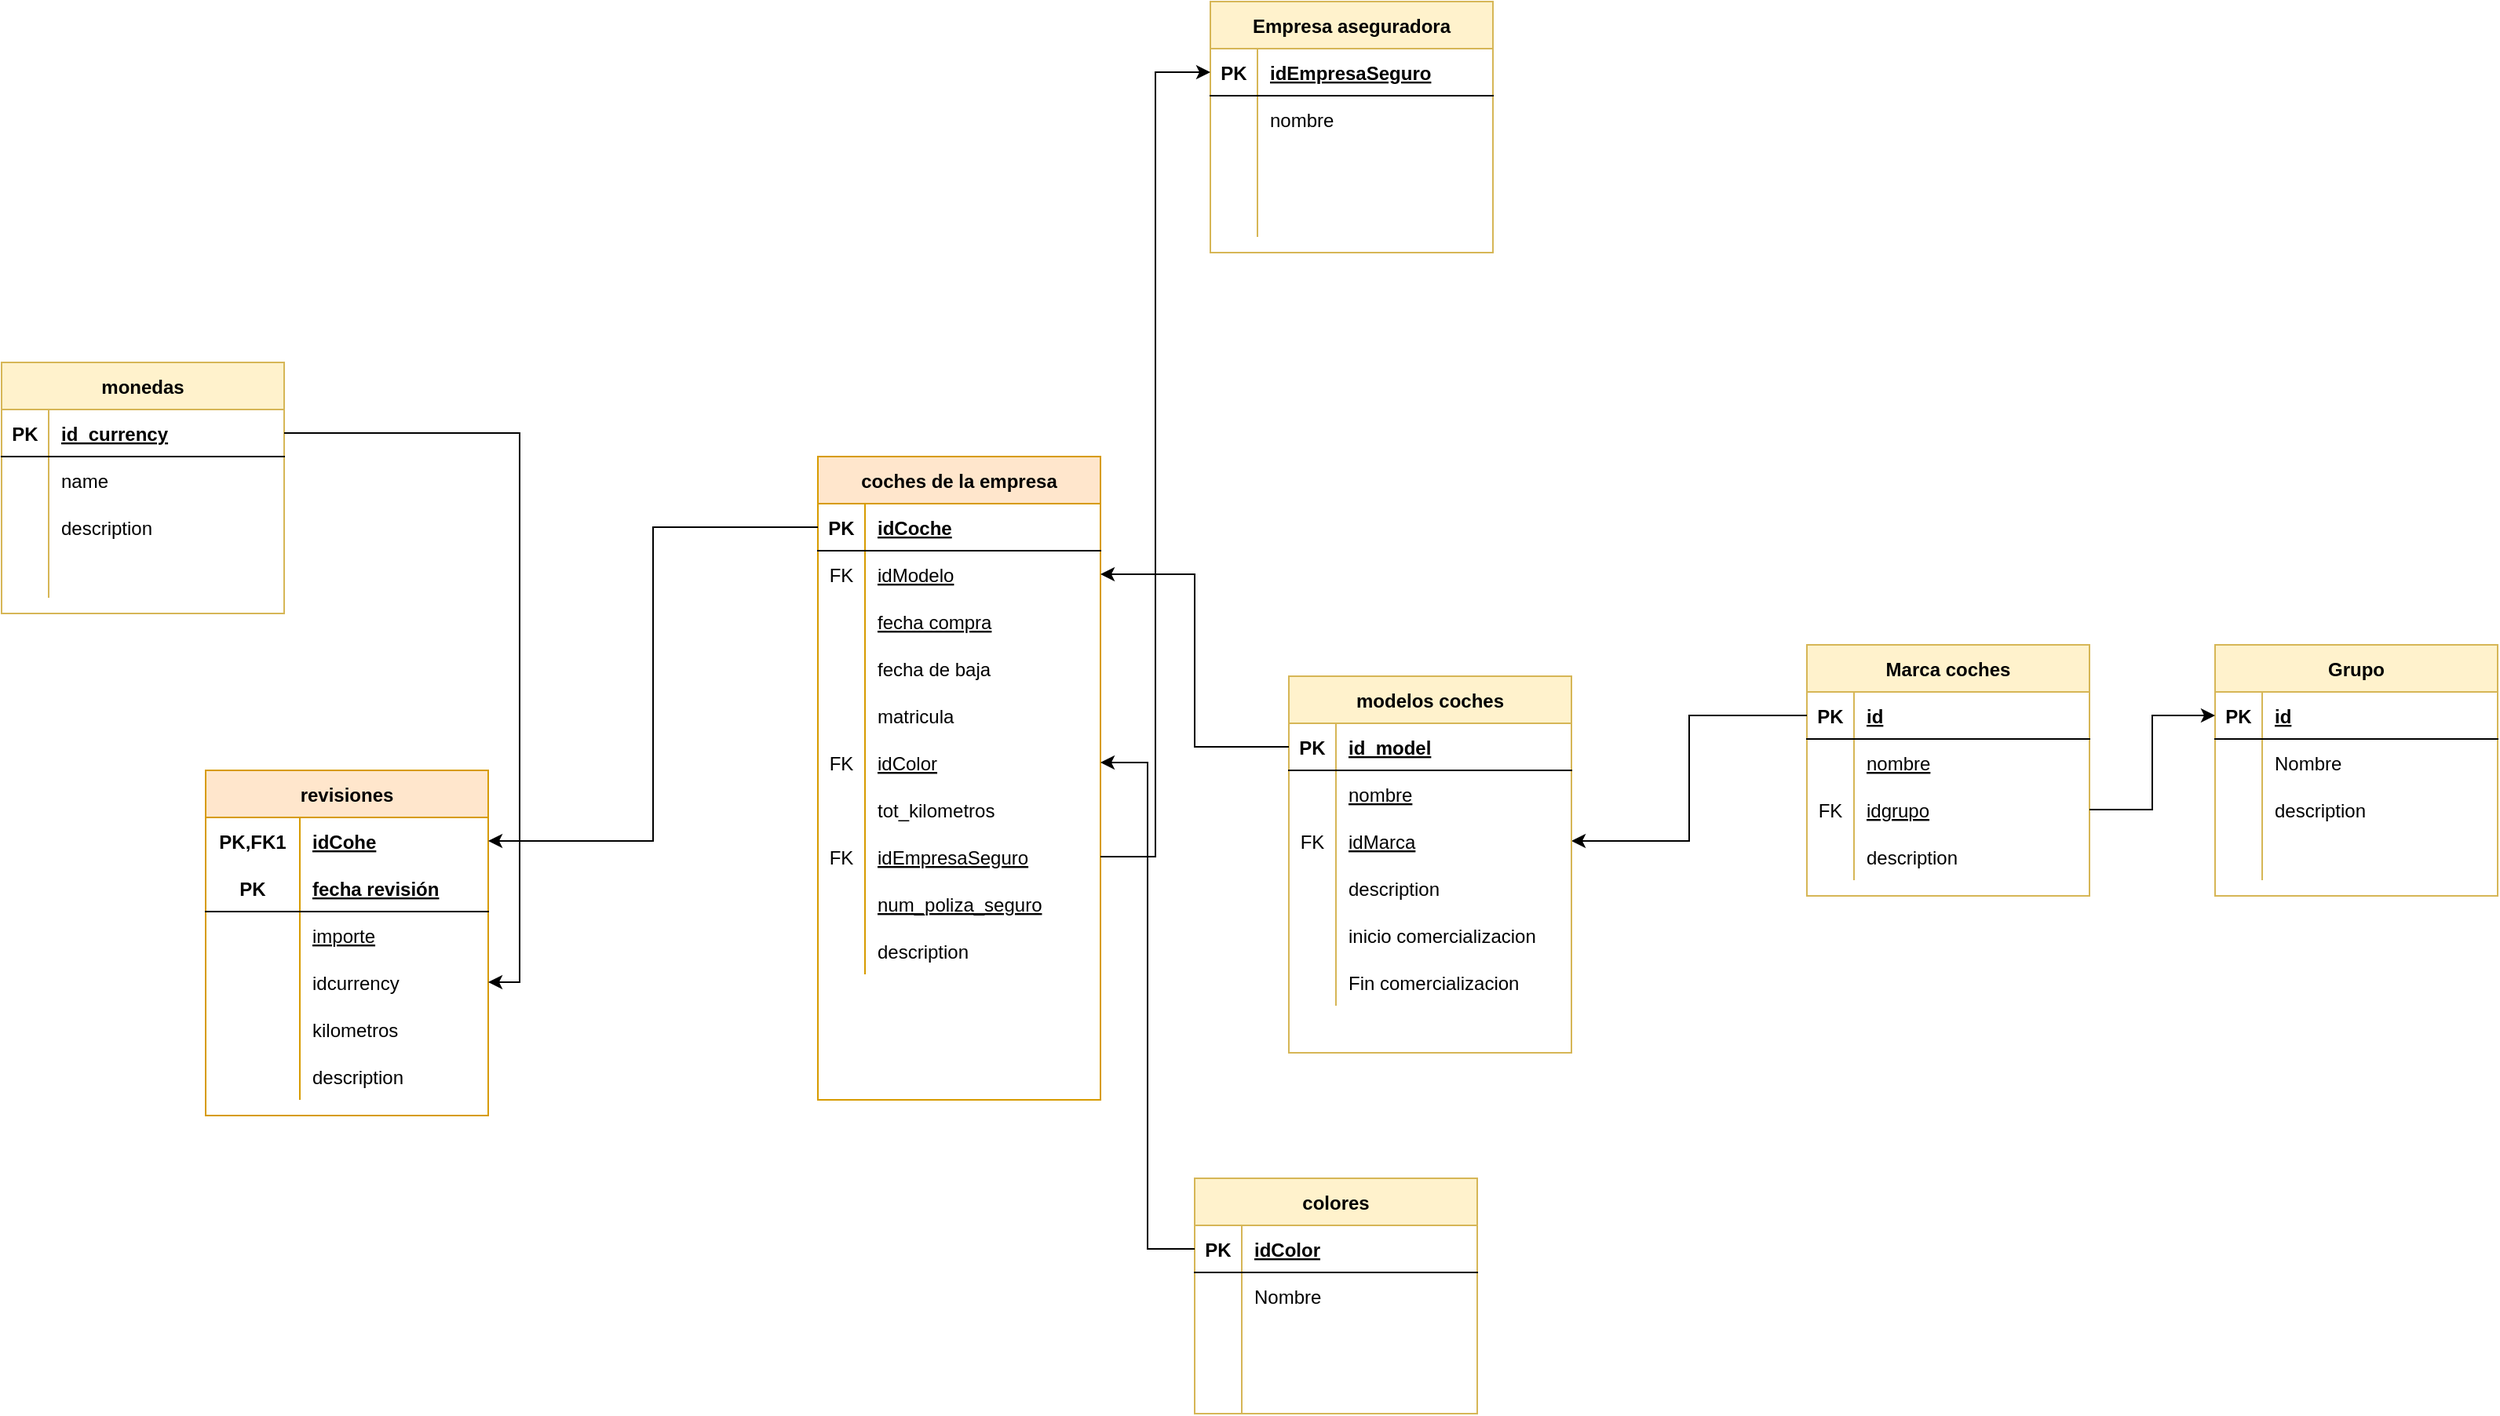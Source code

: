 <mxfile version="16.5.1" type="device"><diagram id="R2lEEEUBdFMjLlhIrx00" name="Page-1"><mxGraphModel dx="1426" dy="852" grid="1" gridSize="10" guides="1" tooltips="1" connect="1" arrows="1" fold="1" page="1" pageScale="1" pageWidth="850" pageHeight="1100" math="0" shadow="0" extFonts="Permanent Marker^https://fonts.googleapis.com/css?family=Permanent+Marker"><root><mxCell id="0"/><mxCell id="1" parent="0"/><mxCell id="2gegPTYsLkA_a9QF0ZVb-130" value="Marca coches" style="shape=table;startSize=30;container=1;collapsible=1;childLayout=tableLayout;fixedRows=1;rowLines=0;fontStyle=1;align=center;resizeLast=1;fillColor=#fff2cc;strokeColor=#d6b656;" parent="1" vertex="1"><mxGeometry x="1310" y="470" width="180" height="160" as="geometry"/></mxCell><mxCell id="2gegPTYsLkA_a9QF0ZVb-131" value="" style="shape=tableRow;horizontal=0;startSize=0;swimlaneHead=0;swimlaneBody=0;fillColor=none;collapsible=0;dropTarget=0;points=[[0,0.5],[1,0.5]];portConstraint=eastwest;top=0;left=0;right=0;bottom=1;" parent="2gegPTYsLkA_a9QF0ZVb-130" vertex="1"><mxGeometry y="30" width="180" height="30" as="geometry"/></mxCell><mxCell id="2gegPTYsLkA_a9QF0ZVb-132" value="PK" style="shape=partialRectangle;connectable=0;fillColor=none;top=0;left=0;bottom=0;right=0;fontStyle=1;overflow=hidden;" parent="2gegPTYsLkA_a9QF0ZVb-131" vertex="1"><mxGeometry width="30" height="30" as="geometry"><mxRectangle width="30" height="30" as="alternateBounds"/></mxGeometry></mxCell><mxCell id="2gegPTYsLkA_a9QF0ZVb-133" value="id" style="shape=partialRectangle;connectable=0;fillColor=none;top=0;left=0;bottom=0;right=0;align=left;spacingLeft=6;fontStyle=5;overflow=hidden;" parent="2gegPTYsLkA_a9QF0ZVb-131" vertex="1"><mxGeometry x="30" width="150" height="30" as="geometry"><mxRectangle width="150" height="30" as="alternateBounds"/></mxGeometry></mxCell><mxCell id="2gegPTYsLkA_a9QF0ZVb-134" value="" style="shape=tableRow;horizontal=0;startSize=0;swimlaneHead=0;swimlaneBody=0;fillColor=none;collapsible=0;dropTarget=0;points=[[0,0.5],[1,0.5]];portConstraint=eastwest;top=0;left=0;right=0;bottom=0;" parent="2gegPTYsLkA_a9QF0ZVb-130" vertex="1"><mxGeometry y="60" width="180" height="30" as="geometry"/></mxCell><mxCell id="2gegPTYsLkA_a9QF0ZVb-135" value="" style="shape=partialRectangle;connectable=0;fillColor=none;top=0;left=0;bottom=0;right=0;editable=1;overflow=hidden;" parent="2gegPTYsLkA_a9QF0ZVb-134" vertex="1"><mxGeometry width="30" height="30" as="geometry"><mxRectangle width="30" height="30" as="alternateBounds"/></mxGeometry></mxCell><mxCell id="2gegPTYsLkA_a9QF0ZVb-136" value="nombre" style="shape=partialRectangle;connectable=0;fillColor=none;top=0;left=0;bottom=0;right=0;align=left;spacingLeft=6;overflow=hidden;fontStyle=4" parent="2gegPTYsLkA_a9QF0ZVb-134" vertex="1"><mxGeometry x="30" width="150" height="30" as="geometry"><mxRectangle width="150" height="30" as="alternateBounds"/></mxGeometry></mxCell><mxCell id="2gegPTYsLkA_a9QF0ZVb-137" value="" style="shape=tableRow;horizontal=0;startSize=0;swimlaneHead=0;swimlaneBody=0;fillColor=none;collapsible=0;dropTarget=0;points=[[0,0.5],[1,0.5]];portConstraint=eastwest;top=0;left=0;right=0;bottom=0;" parent="2gegPTYsLkA_a9QF0ZVb-130" vertex="1"><mxGeometry y="90" width="180" height="30" as="geometry"/></mxCell><mxCell id="2gegPTYsLkA_a9QF0ZVb-138" value="FK" style="shape=partialRectangle;connectable=0;fillColor=none;top=0;left=0;bottom=0;right=0;editable=1;overflow=hidden;" parent="2gegPTYsLkA_a9QF0ZVb-137" vertex="1"><mxGeometry width="30" height="30" as="geometry"><mxRectangle width="30" height="30" as="alternateBounds"/></mxGeometry></mxCell><mxCell id="2gegPTYsLkA_a9QF0ZVb-139" value="idgrupo" style="shape=partialRectangle;connectable=0;fillColor=none;top=0;left=0;bottom=0;right=0;align=left;spacingLeft=6;overflow=hidden;fontStyle=4" parent="2gegPTYsLkA_a9QF0ZVb-137" vertex="1"><mxGeometry x="30" width="150" height="30" as="geometry"><mxRectangle width="150" height="30" as="alternateBounds"/></mxGeometry></mxCell><mxCell id="2gegPTYsLkA_a9QF0ZVb-140" value="" style="shape=tableRow;horizontal=0;startSize=0;swimlaneHead=0;swimlaneBody=0;fillColor=none;collapsible=0;dropTarget=0;points=[[0,0.5],[1,0.5]];portConstraint=eastwest;top=0;left=0;right=0;bottom=0;" parent="2gegPTYsLkA_a9QF0ZVb-130" vertex="1"><mxGeometry y="120" width="180" height="30" as="geometry"/></mxCell><mxCell id="2gegPTYsLkA_a9QF0ZVb-141" value="" style="shape=partialRectangle;connectable=0;fillColor=none;top=0;left=0;bottom=0;right=0;editable=1;overflow=hidden;" parent="2gegPTYsLkA_a9QF0ZVb-140" vertex="1"><mxGeometry width="30" height="30" as="geometry"><mxRectangle width="30" height="30" as="alternateBounds"/></mxGeometry></mxCell><mxCell id="2gegPTYsLkA_a9QF0ZVb-142" value="description" style="shape=partialRectangle;connectable=0;fillColor=none;top=0;left=0;bottom=0;right=0;align=left;spacingLeft=6;overflow=hidden;" parent="2gegPTYsLkA_a9QF0ZVb-140" vertex="1"><mxGeometry x="30" width="150" height="30" as="geometry"><mxRectangle width="150" height="30" as="alternateBounds"/></mxGeometry></mxCell><mxCell id="2gegPTYsLkA_a9QF0ZVb-143" value="Grupo" style="shape=table;startSize=30;container=1;collapsible=1;childLayout=tableLayout;fixedRows=1;rowLines=0;fontStyle=1;align=center;resizeLast=1;fillColor=#fff2cc;strokeColor=#d6b656;" parent="1" vertex="1"><mxGeometry x="1570" y="470" width="180" height="160" as="geometry"/></mxCell><mxCell id="2gegPTYsLkA_a9QF0ZVb-144" value="" style="shape=tableRow;horizontal=0;startSize=0;swimlaneHead=0;swimlaneBody=0;fillColor=none;collapsible=0;dropTarget=0;points=[[0,0.5],[1,0.5]];portConstraint=eastwest;top=0;left=0;right=0;bottom=1;" parent="2gegPTYsLkA_a9QF0ZVb-143" vertex="1"><mxGeometry y="30" width="180" height="30" as="geometry"/></mxCell><mxCell id="2gegPTYsLkA_a9QF0ZVb-145" value="PK" style="shape=partialRectangle;connectable=0;fillColor=none;top=0;left=0;bottom=0;right=0;fontStyle=1;overflow=hidden;" parent="2gegPTYsLkA_a9QF0ZVb-144" vertex="1"><mxGeometry width="30" height="30" as="geometry"><mxRectangle width="30" height="30" as="alternateBounds"/></mxGeometry></mxCell><mxCell id="2gegPTYsLkA_a9QF0ZVb-146" value="id" style="shape=partialRectangle;connectable=0;fillColor=none;top=0;left=0;bottom=0;right=0;align=left;spacingLeft=6;fontStyle=5;overflow=hidden;" parent="2gegPTYsLkA_a9QF0ZVb-144" vertex="1"><mxGeometry x="30" width="150" height="30" as="geometry"><mxRectangle width="150" height="30" as="alternateBounds"/></mxGeometry></mxCell><mxCell id="2gegPTYsLkA_a9QF0ZVb-147" value="" style="shape=tableRow;horizontal=0;startSize=0;swimlaneHead=0;swimlaneBody=0;fillColor=none;collapsible=0;dropTarget=0;points=[[0,0.5],[1,0.5]];portConstraint=eastwest;top=0;left=0;right=0;bottom=0;" parent="2gegPTYsLkA_a9QF0ZVb-143" vertex="1"><mxGeometry y="60" width="180" height="30" as="geometry"/></mxCell><mxCell id="2gegPTYsLkA_a9QF0ZVb-148" value="" style="shape=partialRectangle;connectable=0;fillColor=none;top=0;left=0;bottom=0;right=0;editable=1;overflow=hidden;" parent="2gegPTYsLkA_a9QF0ZVb-147" vertex="1"><mxGeometry width="30" height="30" as="geometry"><mxRectangle width="30" height="30" as="alternateBounds"/></mxGeometry></mxCell><mxCell id="2gegPTYsLkA_a9QF0ZVb-149" value="Nombre" style="shape=partialRectangle;connectable=0;fillColor=none;top=0;left=0;bottom=0;right=0;align=left;spacingLeft=6;overflow=hidden;" parent="2gegPTYsLkA_a9QF0ZVb-147" vertex="1"><mxGeometry x="30" width="150" height="30" as="geometry"><mxRectangle width="150" height="30" as="alternateBounds"/></mxGeometry></mxCell><mxCell id="2gegPTYsLkA_a9QF0ZVb-150" value="" style="shape=tableRow;horizontal=0;startSize=0;swimlaneHead=0;swimlaneBody=0;fillColor=none;collapsible=0;dropTarget=0;points=[[0,0.5],[1,0.5]];portConstraint=eastwest;top=0;left=0;right=0;bottom=0;" parent="2gegPTYsLkA_a9QF0ZVb-143" vertex="1"><mxGeometry y="90" width="180" height="30" as="geometry"/></mxCell><mxCell id="2gegPTYsLkA_a9QF0ZVb-151" value="" style="shape=partialRectangle;connectable=0;fillColor=none;top=0;left=0;bottom=0;right=0;editable=1;overflow=hidden;" parent="2gegPTYsLkA_a9QF0ZVb-150" vertex="1"><mxGeometry width="30" height="30" as="geometry"><mxRectangle width="30" height="30" as="alternateBounds"/></mxGeometry></mxCell><mxCell id="2gegPTYsLkA_a9QF0ZVb-152" value="description" style="shape=partialRectangle;connectable=0;fillColor=none;top=0;left=0;bottom=0;right=0;align=left;spacingLeft=6;overflow=hidden;" parent="2gegPTYsLkA_a9QF0ZVb-150" vertex="1"><mxGeometry x="30" width="150" height="30" as="geometry"><mxRectangle width="150" height="30" as="alternateBounds"/></mxGeometry></mxCell><mxCell id="2gegPTYsLkA_a9QF0ZVb-153" value="" style="shape=tableRow;horizontal=0;startSize=0;swimlaneHead=0;swimlaneBody=0;fillColor=none;collapsible=0;dropTarget=0;points=[[0,0.5],[1,0.5]];portConstraint=eastwest;top=0;left=0;right=0;bottom=0;" parent="2gegPTYsLkA_a9QF0ZVb-143" vertex="1"><mxGeometry y="120" width="180" height="30" as="geometry"/></mxCell><mxCell id="2gegPTYsLkA_a9QF0ZVb-154" value="" style="shape=partialRectangle;connectable=0;fillColor=none;top=0;left=0;bottom=0;right=0;editable=1;overflow=hidden;" parent="2gegPTYsLkA_a9QF0ZVb-153" vertex="1"><mxGeometry width="30" height="30" as="geometry"><mxRectangle width="30" height="30" as="alternateBounds"/></mxGeometry></mxCell><mxCell id="2gegPTYsLkA_a9QF0ZVb-155" value="" style="shape=partialRectangle;connectable=0;fillColor=none;top=0;left=0;bottom=0;right=0;align=left;spacingLeft=6;overflow=hidden;" parent="2gegPTYsLkA_a9QF0ZVb-153" vertex="1"><mxGeometry x="30" width="150" height="30" as="geometry"><mxRectangle width="150" height="30" as="alternateBounds"/></mxGeometry></mxCell><mxCell id="2gegPTYsLkA_a9QF0ZVb-156" style="edgeStyle=orthogonalEdgeStyle;rounded=0;orthogonalLoop=1;jettySize=auto;html=1;" parent="1" source="2gegPTYsLkA_a9QF0ZVb-137" target="2gegPTYsLkA_a9QF0ZVb-144" edge="1"><mxGeometry relative="1" as="geometry"/></mxCell><mxCell id="2gegPTYsLkA_a9QF0ZVb-172" style="edgeStyle=orthogonalEdgeStyle;rounded=0;orthogonalLoop=1;jettySize=auto;html=1;" parent="1" source="2gegPTYsLkA_a9QF0ZVb-131" target="2gegPTYsLkA_a9QF0ZVb-193" edge="1"><mxGeometry relative="1" as="geometry"><mxPoint x="1170" y="535" as="targetPoint"/></mxGeometry></mxCell><mxCell id="2gegPTYsLkA_a9QF0ZVb-173" value="coches de la empresa" style="shape=table;startSize=30;container=1;collapsible=1;childLayout=tableLayout;fixedRows=1;rowLines=0;fontStyle=1;align=center;resizeLast=1;fillColor=#ffe6cc;strokeColor=#d79b00;" parent="1" vertex="1"><mxGeometry x="680" y="350" width="180" height="410" as="geometry"/></mxCell><mxCell id="2gegPTYsLkA_a9QF0ZVb-174" value="" style="shape=tableRow;horizontal=0;startSize=0;swimlaneHead=0;swimlaneBody=0;fillColor=none;collapsible=0;dropTarget=0;points=[[0,0.5],[1,0.5]];portConstraint=eastwest;top=0;left=0;right=0;bottom=1;" parent="2gegPTYsLkA_a9QF0ZVb-173" vertex="1"><mxGeometry y="30" width="180" height="30" as="geometry"/></mxCell><mxCell id="2gegPTYsLkA_a9QF0ZVb-175" value="PK" style="shape=partialRectangle;connectable=0;fillColor=none;top=0;left=0;bottom=0;right=0;fontStyle=1;overflow=hidden;" parent="2gegPTYsLkA_a9QF0ZVb-174" vertex="1"><mxGeometry width="30" height="30" as="geometry"><mxRectangle width="30" height="30" as="alternateBounds"/></mxGeometry></mxCell><mxCell id="2gegPTYsLkA_a9QF0ZVb-176" value="idCoche" style="shape=partialRectangle;connectable=0;fillColor=none;top=0;left=0;bottom=0;right=0;align=left;spacingLeft=6;fontStyle=5;overflow=hidden;" parent="2gegPTYsLkA_a9QF0ZVb-174" vertex="1"><mxGeometry x="30" width="150" height="30" as="geometry"><mxRectangle width="150" height="30" as="alternateBounds"/></mxGeometry></mxCell><mxCell id="2gegPTYsLkA_a9QF0ZVb-177" value="" style="shape=tableRow;horizontal=0;startSize=0;swimlaneHead=0;swimlaneBody=0;fillColor=none;collapsible=0;dropTarget=0;points=[[0,0.5],[1,0.5]];portConstraint=eastwest;top=0;left=0;right=0;bottom=0;" parent="2gegPTYsLkA_a9QF0ZVb-173" vertex="1"><mxGeometry y="60" width="180" height="30" as="geometry"/></mxCell><mxCell id="2gegPTYsLkA_a9QF0ZVb-178" value="FK" style="shape=partialRectangle;connectable=0;fillColor=none;top=0;left=0;bottom=0;right=0;editable=1;overflow=hidden;" parent="2gegPTYsLkA_a9QF0ZVb-177" vertex="1"><mxGeometry width="30" height="30" as="geometry"><mxRectangle width="30" height="30" as="alternateBounds"/></mxGeometry></mxCell><mxCell id="2gegPTYsLkA_a9QF0ZVb-179" value="idModelo" style="shape=partialRectangle;connectable=0;fillColor=none;top=0;left=0;bottom=0;right=0;align=left;spacingLeft=6;overflow=hidden;fontStyle=4" parent="2gegPTYsLkA_a9QF0ZVb-177" vertex="1"><mxGeometry x="30" width="150" height="30" as="geometry"><mxRectangle width="150" height="30" as="alternateBounds"/></mxGeometry></mxCell><mxCell id="2gegPTYsLkA_a9QF0ZVb-205" value="" style="shape=tableRow;horizontal=0;startSize=0;swimlaneHead=0;swimlaneBody=0;fillColor=none;collapsible=0;dropTarget=0;points=[[0,0.5],[1,0.5]];portConstraint=eastwest;top=0;left=0;right=0;bottom=0;" parent="2gegPTYsLkA_a9QF0ZVb-173" vertex="1"><mxGeometry y="90" width="180" height="30" as="geometry"/></mxCell><mxCell id="2gegPTYsLkA_a9QF0ZVb-206" value="" style="shape=partialRectangle;connectable=0;fillColor=none;top=0;left=0;bottom=0;right=0;editable=1;overflow=hidden;" parent="2gegPTYsLkA_a9QF0ZVb-205" vertex="1"><mxGeometry width="30" height="30" as="geometry"><mxRectangle width="30" height="30" as="alternateBounds"/></mxGeometry></mxCell><mxCell id="2gegPTYsLkA_a9QF0ZVb-207" value="fecha compra" style="shape=partialRectangle;connectable=0;fillColor=none;top=0;left=0;bottom=0;right=0;align=left;spacingLeft=6;overflow=hidden;fontStyle=4" parent="2gegPTYsLkA_a9QF0ZVb-205" vertex="1"><mxGeometry x="30" width="150" height="30" as="geometry"><mxRectangle width="150" height="30" as="alternateBounds"/></mxGeometry></mxCell><mxCell id="2gegPTYsLkA_a9QF0ZVb-180" value="" style="shape=tableRow;horizontal=0;startSize=0;swimlaneHead=0;swimlaneBody=0;fillColor=none;collapsible=0;dropTarget=0;points=[[0,0.5],[1,0.5]];portConstraint=eastwest;top=0;left=0;right=0;bottom=0;" parent="2gegPTYsLkA_a9QF0ZVb-173" vertex="1"><mxGeometry y="120" width="180" height="30" as="geometry"/></mxCell><mxCell id="2gegPTYsLkA_a9QF0ZVb-181" value="" style="shape=partialRectangle;connectable=0;fillColor=none;top=0;left=0;bottom=0;right=0;editable=1;overflow=hidden;" parent="2gegPTYsLkA_a9QF0ZVb-180" vertex="1"><mxGeometry width="30" height="30" as="geometry"><mxRectangle width="30" height="30" as="alternateBounds"/></mxGeometry></mxCell><mxCell id="2gegPTYsLkA_a9QF0ZVb-182" value="fecha de baja" style="shape=partialRectangle;connectable=0;fillColor=none;top=0;left=0;bottom=0;right=0;align=left;spacingLeft=6;overflow=hidden;" parent="2gegPTYsLkA_a9QF0ZVb-180" vertex="1"><mxGeometry x="30" width="150" height="30" as="geometry"><mxRectangle width="150" height="30" as="alternateBounds"/></mxGeometry></mxCell><mxCell id="2gegPTYsLkA_a9QF0ZVb-183" value="" style="shape=tableRow;horizontal=0;startSize=0;swimlaneHead=0;swimlaneBody=0;fillColor=none;collapsible=0;dropTarget=0;points=[[0,0.5],[1,0.5]];portConstraint=eastwest;top=0;left=0;right=0;bottom=0;" parent="2gegPTYsLkA_a9QF0ZVb-173" vertex="1"><mxGeometry y="150" width="180" height="30" as="geometry"/></mxCell><mxCell id="2gegPTYsLkA_a9QF0ZVb-184" value="" style="shape=partialRectangle;connectable=0;fillColor=none;top=0;left=0;bottom=0;right=0;editable=1;overflow=hidden;" parent="2gegPTYsLkA_a9QF0ZVb-183" vertex="1"><mxGeometry width="30" height="30" as="geometry"><mxRectangle width="30" height="30" as="alternateBounds"/></mxGeometry></mxCell><mxCell id="2gegPTYsLkA_a9QF0ZVb-185" value="matricula" style="shape=partialRectangle;connectable=0;fillColor=none;top=0;left=0;bottom=0;right=0;align=left;spacingLeft=6;overflow=hidden;" parent="2gegPTYsLkA_a9QF0ZVb-183" vertex="1"><mxGeometry x="30" width="150" height="30" as="geometry"><mxRectangle width="150" height="30" as="alternateBounds"/></mxGeometry></mxCell><mxCell id="2gegPTYsLkA_a9QF0ZVb-210" value="" style="shape=tableRow;horizontal=0;startSize=0;swimlaneHead=0;swimlaneBody=0;fillColor=none;collapsible=0;dropTarget=0;points=[[0,0.5],[1,0.5]];portConstraint=eastwest;top=0;left=0;right=0;bottom=0;" parent="2gegPTYsLkA_a9QF0ZVb-173" vertex="1"><mxGeometry y="180" width="180" height="30" as="geometry"/></mxCell><mxCell id="2gegPTYsLkA_a9QF0ZVb-211" value="FK" style="shape=partialRectangle;connectable=0;fillColor=none;top=0;left=0;bottom=0;right=0;editable=1;overflow=hidden;" parent="2gegPTYsLkA_a9QF0ZVb-210" vertex="1"><mxGeometry width="30" height="30" as="geometry"><mxRectangle width="30" height="30" as="alternateBounds"/></mxGeometry></mxCell><mxCell id="2gegPTYsLkA_a9QF0ZVb-212" value="idColor" style="shape=partialRectangle;connectable=0;fillColor=none;top=0;left=0;bottom=0;right=0;align=left;spacingLeft=6;overflow=hidden;fontStyle=4" parent="2gegPTYsLkA_a9QF0ZVb-210" vertex="1"><mxGeometry x="30" width="150" height="30" as="geometry"><mxRectangle width="150" height="30" as="alternateBounds"/></mxGeometry></mxCell><mxCell id="2gegPTYsLkA_a9QF0ZVb-259" value="" style="shape=tableRow;horizontal=0;startSize=0;swimlaneHead=0;swimlaneBody=0;fillColor=none;collapsible=0;dropTarget=0;points=[[0,0.5],[1,0.5]];portConstraint=eastwest;top=0;left=0;right=0;bottom=0;" parent="2gegPTYsLkA_a9QF0ZVb-173" vertex="1"><mxGeometry y="210" width="180" height="30" as="geometry"/></mxCell><mxCell id="2gegPTYsLkA_a9QF0ZVb-260" value="" style="shape=partialRectangle;connectable=0;fillColor=none;top=0;left=0;bottom=0;right=0;editable=1;overflow=hidden;" parent="2gegPTYsLkA_a9QF0ZVb-259" vertex="1"><mxGeometry width="30" height="30" as="geometry"><mxRectangle width="30" height="30" as="alternateBounds"/></mxGeometry></mxCell><mxCell id="2gegPTYsLkA_a9QF0ZVb-261" value="tot_kilometros" style="shape=partialRectangle;connectable=0;fillColor=none;top=0;left=0;bottom=0;right=0;align=left;spacingLeft=6;overflow=hidden;" parent="2gegPTYsLkA_a9QF0ZVb-259" vertex="1"><mxGeometry x="30" width="150" height="30" as="geometry"><mxRectangle width="150" height="30" as="alternateBounds"/></mxGeometry></mxCell><mxCell id="2gegPTYsLkA_a9QF0ZVb-319" value="" style="shape=tableRow;horizontal=0;startSize=0;swimlaneHead=0;swimlaneBody=0;fillColor=none;collapsible=0;dropTarget=0;points=[[0,0.5],[1,0.5]];portConstraint=eastwest;top=0;left=0;right=0;bottom=0;" parent="2gegPTYsLkA_a9QF0ZVb-173" vertex="1"><mxGeometry y="240" width="180" height="30" as="geometry"/></mxCell><mxCell id="2gegPTYsLkA_a9QF0ZVb-320" value="FK" style="shape=partialRectangle;connectable=0;fillColor=none;top=0;left=0;bottom=0;right=0;editable=1;overflow=hidden;" parent="2gegPTYsLkA_a9QF0ZVb-319" vertex="1"><mxGeometry width="30" height="30" as="geometry"><mxRectangle width="30" height="30" as="alternateBounds"/></mxGeometry></mxCell><mxCell id="2gegPTYsLkA_a9QF0ZVb-321" value="idEmpresaSeguro" style="shape=partialRectangle;connectable=0;fillColor=none;top=0;left=0;bottom=0;right=0;align=left;spacingLeft=6;overflow=hidden;fontStyle=4" parent="2gegPTYsLkA_a9QF0ZVb-319" vertex="1"><mxGeometry x="30" width="150" height="30" as="geometry"><mxRectangle width="150" height="30" as="alternateBounds"/></mxGeometry></mxCell><mxCell id="2gegPTYsLkA_a9QF0ZVb-323" value="" style="shape=tableRow;horizontal=0;startSize=0;swimlaneHead=0;swimlaneBody=0;fillColor=none;collapsible=0;dropTarget=0;points=[[0,0.5],[1,0.5]];portConstraint=eastwest;top=0;left=0;right=0;bottom=0;" parent="2gegPTYsLkA_a9QF0ZVb-173" vertex="1"><mxGeometry y="270" width="180" height="30" as="geometry"/></mxCell><mxCell id="2gegPTYsLkA_a9QF0ZVb-324" value="" style="shape=partialRectangle;connectable=0;fillColor=none;top=0;left=0;bottom=0;right=0;editable=1;overflow=hidden;" parent="2gegPTYsLkA_a9QF0ZVb-323" vertex="1"><mxGeometry width="30" height="30" as="geometry"><mxRectangle width="30" height="30" as="alternateBounds"/></mxGeometry></mxCell><mxCell id="2gegPTYsLkA_a9QF0ZVb-325" value="num_poliza_seguro" style="shape=partialRectangle;connectable=0;fillColor=none;top=0;left=0;bottom=0;right=0;align=left;spacingLeft=6;overflow=hidden;fontStyle=4" parent="2gegPTYsLkA_a9QF0ZVb-323" vertex="1"><mxGeometry x="30" width="150" height="30" as="geometry"><mxRectangle width="150" height="30" as="alternateBounds"/></mxGeometry></mxCell><mxCell id="2gegPTYsLkA_a9QF0ZVb-343" value="" style="shape=tableRow;horizontal=0;startSize=0;swimlaneHead=0;swimlaneBody=0;fillColor=none;collapsible=0;dropTarget=0;points=[[0,0.5],[1,0.5]];portConstraint=eastwest;top=0;left=0;right=0;bottom=0;" parent="2gegPTYsLkA_a9QF0ZVb-173" vertex="1"><mxGeometry y="300" width="180" height="30" as="geometry"/></mxCell><mxCell id="2gegPTYsLkA_a9QF0ZVb-344" value="" style="shape=partialRectangle;connectable=0;fillColor=none;top=0;left=0;bottom=0;right=0;editable=1;overflow=hidden;" parent="2gegPTYsLkA_a9QF0ZVb-343" vertex="1"><mxGeometry width="30" height="30" as="geometry"><mxRectangle width="30" height="30" as="alternateBounds"/></mxGeometry></mxCell><mxCell id="2gegPTYsLkA_a9QF0ZVb-345" value="description" style="shape=partialRectangle;connectable=0;fillColor=none;top=0;left=0;bottom=0;right=0;align=left;spacingLeft=6;overflow=hidden;" parent="2gegPTYsLkA_a9QF0ZVb-343" vertex="1"><mxGeometry x="30" width="150" height="30" as="geometry"><mxRectangle width="150" height="30" as="alternateBounds"/></mxGeometry></mxCell><mxCell id="2gegPTYsLkA_a9QF0ZVb-186" value="modelos coches" style="shape=table;startSize=30;container=1;collapsible=1;childLayout=tableLayout;fixedRows=1;rowLines=0;fontStyle=1;align=center;resizeLast=1;fillColor=#fff2cc;strokeColor=#d6b656;" parent="1" vertex="1"><mxGeometry x="980" y="490" width="180" height="240" as="geometry"/></mxCell><mxCell id="2gegPTYsLkA_a9QF0ZVb-187" value="" style="shape=tableRow;horizontal=0;startSize=0;swimlaneHead=0;swimlaneBody=0;fillColor=none;collapsible=0;dropTarget=0;points=[[0,0.5],[1,0.5]];portConstraint=eastwest;top=0;left=0;right=0;bottom=1;" parent="2gegPTYsLkA_a9QF0ZVb-186" vertex="1"><mxGeometry y="30" width="180" height="30" as="geometry"/></mxCell><mxCell id="2gegPTYsLkA_a9QF0ZVb-188" value="PK" style="shape=partialRectangle;connectable=0;fillColor=none;top=0;left=0;bottom=0;right=0;fontStyle=1;overflow=hidden;" parent="2gegPTYsLkA_a9QF0ZVb-187" vertex="1"><mxGeometry width="30" height="30" as="geometry"><mxRectangle width="30" height="30" as="alternateBounds"/></mxGeometry></mxCell><mxCell id="2gegPTYsLkA_a9QF0ZVb-189" value="id_model" style="shape=partialRectangle;connectable=0;fillColor=none;top=0;left=0;bottom=0;right=0;align=left;spacingLeft=6;fontStyle=5;overflow=hidden;" parent="2gegPTYsLkA_a9QF0ZVb-187" vertex="1"><mxGeometry x="30" width="150" height="30" as="geometry"><mxRectangle width="150" height="30" as="alternateBounds"/></mxGeometry></mxCell><mxCell id="2gegPTYsLkA_a9QF0ZVb-190" value="" style="shape=tableRow;horizontal=0;startSize=0;swimlaneHead=0;swimlaneBody=0;fillColor=none;collapsible=0;dropTarget=0;points=[[0,0.5],[1,0.5]];portConstraint=eastwest;top=0;left=0;right=0;bottom=0;" parent="2gegPTYsLkA_a9QF0ZVb-186" vertex="1"><mxGeometry y="60" width="180" height="30" as="geometry"/></mxCell><mxCell id="2gegPTYsLkA_a9QF0ZVb-191" value="" style="shape=partialRectangle;connectable=0;fillColor=none;top=0;left=0;bottom=0;right=0;editable=1;overflow=hidden;" parent="2gegPTYsLkA_a9QF0ZVb-190" vertex="1"><mxGeometry width="30" height="30" as="geometry"><mxRectangle width="30" height="30" as="alternateBounds"/></mxGeometry></mxCell><mxCell id="2gegPTYsLkA_a9QF0ZVb-192" value="nombre" style="shape=partialRectangle;connectable=0;fillColor=none;top=0;left=0;bottom=0;right=0;align=left;spacingLeft=6;overflow=hidden;fontStyle=4" parent="2gegPTYsLkA_a9QF0ZVb-190" vertex="1"><mxGeometry x="30" width="150" height="30" as="geometry"><mxRectangle width="150" height="30" as="alternateBounds"/></mxGeometry></mxCell><mxCell id="2gegPTYsLkA_a9QF0ZVb-193" value="" style="shape=tableRow;horizontal=0;startSize=0;swimlaneHead=0;swimlaneBody=0;fillColor=none;collapsible=0;dropTarget=0;points=[[0,0.5],[1,0.5]];portConstraint=eastwest;top=0;left=0;right=0;bottom=0;" parent="2gegPTYsLkA_a9QF0ZVb-186" vertex="1"><mxGeometry y="90" width="180" height="30" as="geometry"/></mxCell><mxCell id="2gegPTYsLkA_a9QF0ZVb-194" value="FK" style="shape=partialRectangle;connectable=0;fillColor=none;top=0;left=0;bottom=0;right=0;editable=1;overflow=hidden;" parent="2gegPTYsLkA_a9QF0ZVb-193" vertex="1"><mxGeometry width="30" height="30" as="geometry"><mxRectangle width="30" height="30" as="alternateBounds"/></mxGeometry></mxCell><mxCell id="2gegPTYsLkA_a9QF0ZVb-195" value="idMarca" style="shape=partialRectangle;connectable=0;fillColor=none;top=0;left=0;bottom=0;right=0;align=left;spacingLeft=6;overflow=hidden;fontStyle=4" parent="2gegPTYsLkA_a9QF0ZVb-193" vertex="1"><mxGeometry x="30" width="150" height="30" as="geometry"><mxRectangle width="150" height="30" as="alternateBounds"/></mxGeometry></mxCell><mxCell id="2gegPTYsLkA_a9QF0ZVb-196" value="" style="shape=tableRow;horizontal=0;startSize=0;swimlaneHead=0;swimlaneBody=0;fillColor=none;collapsible=0;dropTarget=0;points=[[0,0.5],[1,0.5]];portConstraint=eastwest;top=0;left=0;right=0;bottom=0;" parent="2gegPTYsLkA_a9QF0ZVb-186" vertex="1"><mxGeometry y="120" width="180" height="30" as="geometry"/></mxCell><mxCell id="2gegPTYsLkA_a9QF0ZVb-197" value="" style="shape=partialRectangle;connectable=0;fillColor=none;top=0;left=0;bottom=0;right=0;editable=1;overflow=hidden;" parent="2gegPTYsLkA_a9QF0ZVb-196" vertex="1"><mxGeometry width="30" height="30" as="geometry"><mxRectangle width="30" height="30" as="alternateBounds"/></mxGeometry></mxCell><mxCell id="2gegPTYsLkA_a9QF0ZVb-198" value="description" style="shape=partialRectangle;connectable=0;fillColor=none;top=0;left=0;bottom=0;right=0;align=left;spacingLeft=6;overflow=hidden;" parent="2gegPTYsLkA_a9QF0ZVb-196" vertex="1"><mxGeometry x="30" width="150" height="30" as="geometry"><mxRectangle width="150" height="30" as="alternateBounds"/></mxGeometry></mxCell><mxCell id="2gegPTYsLkA_a9QF0ZVb-199" value="" style="shape=tableRow;horizontal=0;startSize=0;swimlaneHead=0;swimlaneBody=0;fillColor=none;collapsible=0;dropTarget=0;points=[[0,0.5],[1,0.5]];portConstraint=eastwest;top=0;left=0;right=0;bottom=0;" parent="2gegPTYsLkA_a9QF0ZVb-186" vertex="1"><mxGeometry y="150" width="180" height="30" as="geometry"/></mxCell><mxCell id="2gegPTYsLkA_a9QF0ZVb-200" value="" style="shape=partialRectangle;connectable=0;fillColor=none;top=0;left=0;bottom=0;right=0;editable=1;overflow=hidden;" parent="2gegPTYsLkA_a9QF0ZVb-199" vertex="1"><mxGeometry width="30" height="30" as="geometry"><mxRectangle width="30" height="30" as="alternateBounds"/></mxGeometry></mxCell><mxCell id="2gegPTYsLkA_a9QF0ZVb-201" value="inicio comercializacion" style="shape=partialRectangle;connectable=0;fillColor=none;top=0;left=0;bottom=0;right=0;align=left;spacingLeft=6;overflow=hidden;" parent="2gegPTYsLkA_a9QF0ZVb-199" vertex="1"><mxGeometry x="30" width="150" height="30" as="geometry"><mxRectangle width="150" height="30" as="alternateBounds"/></mxGeometry></mxCell><mxCell id="2gegPTYsLkA_a9QF0ZVb-202" value="" style="shape=tableRow;horizontal=0;startSize=0;swimlaneHead=0;swimlaneBody=0;fillColor=none;collapsible=0;dropTarget=0;points=[[0,0.5],[1,0.5]];portConstraint=eastwest;top=0;left=0;right=0;bottom=0;" parent="2gegPTYsLkA_a9QF0ZVb-186" vertex="1"><mxGeometry y="180" width="180" height="30" as="geometry"/></mxCell><mxCell id="2gegPTYsLkA_a9QF0ZVb-203" value="" style="shape=partialRectangle;connectable=0;fillColor=none;top=0;left=0;bottom=0;right=0;editable=1;overflow=hidden;" parent="2gegPTYsLkA_a9QF0ZVb-202" vertex="1"><mxGeometry width="30" height="30" as="geometry"><mxRectangle width="30" height="30" as="alternateBounds"/></mxGeometry></mxCell><mxCell id="2gegPTYsLkA_a9QF0ZVb-204" value="Fin comercializacion" style="shape=partialRectangle;connectable=0;fillColor=none;top=0;left=0;bottom=0;right=0;align=left;spacingLeft=6;overflow=hidden;" parent="2gegPTYsLkA_a9QF0ZVb-202" vertex="1"><mxGeometry x="30" width="150" height="30" as="geometry"><mxRectangle width="150" height="30" as="alternateBounds"/></mxGeometry></mxCell><mxCell id="2gegPTYsLkA_a9QF0ZVb-209" style="edgeStyle=orthogonalEdgeStyle;rounded=0;orthogonalLoop=1;jettySize=auto;html=1;" parent="1" source="2gegPTYsLkA_a9QF0ZVb-187" target="2gegPTYsLkA_a9QF0ZVb-177" edge="1"><mxGeometry relative="1" as="geometry"/></mxCell><mxCell id="2gegPTYsLkA_a9QF0ZVb-213" value="colores" style="shape=table;startSize=30;container=1;collapsible=1;childLayout=tableLayout;fixedRows=1;rowLines=0;fontStyle=1;align=center;resizeLast=1;fillColor=#fff2cc;strokeColor=#d6b656;" parent="1" vertex="1"><mxGeometry x="920" y="810" width="180" height="150" as="geometry"/></mxCell><mxCell id="2gegPTYsLkA_a9QF0ZVb-214" value="" style="shape=tableRow;horizontal=0;startSize=0;swimlaneHead=0;swimlaneBody=0;fillColor=none;collapsible=0;dropTarget=0;points=[[0,0.5],[1,0.5]];portConstraint=eastwest;top=0;left=0;right=0;bottom=1;" parent="2gegPTYsLkA_a9QF0ZVb-213" vertex="1"><mxGeometry y="30" width="180" height="30" as="geometry"/></mxCell><mxCell id="2gegPTYsLkA_a9QF0ZVb-215" value="PK" style="shape=partialRectangle;connectable=0;fillColor=none;top=0;left=0;bottom=0;right=0;fontStyle=1;overflow=hidden;" parent="2gegPTYsLkA_a9QF0ZVb-214" vertex="1"><mxGeometry width="30" height="30" as="geometry"><mxRectangle width="30" height="30" as="alternateBounds"/></mxGeometry></mxCell><mxCell id="2gegPTYsLkA_a9QF0ZVb-216" value="idColor" style="shape=partialRectangle;connectable=0;fillColor=none;top=0;left=0;bottom=0;right=0;align=left;spacingLeft=6;fontStyle=5;overflow=hidden;" parent="2gegPTYsLkA_a9QF0ZVb-214" vertex="1"><mxGeometry x="30" width="150" height="30" as="geometry"><mxRectangle width="150" height="30" as="alternateBounds"/></mxGeometry></mxCell><mxCell id="2gegPTYsLkA_a9QF0ZVb-217" value="" style="shape=tableRow;horizontal=0;startSize=0;swimlaneHead=0;swimlaneBody=0;fillColor=none;collapsible=0;dropTarget=0;points=[[0,0.5],[1,0.5]];portConstraint=eastwest;top=0;left=0;right=0;bottom=0;" parent="2gegPTYsLkA_a9QF0ZVb-213" vertex="1"><mxGeometry y="60" width="180" height="30" as="geometry"/></mxCell><mxCell id="2gegPTYsLkA_a9QF0ZVb-218" value="" style="shape=partialRectangle;connectable=0;fillColor=none;top=0;left=0;bottom=0;right=0;editable=1;overflow=hidden;" parent="2gegPTYsLkA_a9QF0ZVb-217" vertex="1"><mxGeometry width="30" height="30" as="geometry"><mxRectangle width="30" height="30" as="alternateBounds"/></mxGeometry></mxCell><mxCell id="2gegPTYsLkA_a9QF0ZVb-219" value="Nombre" style="shape=partialRectangle;connectable=0;fillColor=none;top=0;left=0;bottom=0;right=0;align=left;spacingLeft=6;overflow=hidden;" parent="2gegPTYsLkA_a9QF0ZVb-217" vertex="1"><mxGeometry x="30" width="150" height="30" as="geometry"><mxRectangle width="150" height="30" as="alternateBounds"/></mxGeometry></mxCell><mxCell id="2gegPTYsLkA_a9QF0ZVb-220" value="" style="shape=tableRow;horizontal=0;startSize=0;swimlaneHead=0;swimlaneBody=0;fillColor=none;collapsible=0;dropTarget=0;points=[[0,0.5],[1,0.5]];portConstraint=eastwest;top=0;left=0;right=0;bottom=0;" parent="2gegPTYsLkA_a9QF0ZVb-213" vertex="1"><mxGeometry y="90" width="180" height="30" as="geometry"/></mxCell><mxCell id="2gegPTYsLkA_a9QF0ZVb-221" value="" style="shape=partialRectangle;connectable=0;fillColor=none;top=0;left=0;bottom=0;right=0;editable=1;overflow=hidden;" parent="2gegPTYsLkA_a9QF0ZVb-220" vertex="1"><mxGeometry width="30" height="30" as="geometry"><mxRectangle width="30" height="30" as="alternateBounds"/></mxGeometry></mxCell><mxCell id="2gegPTYsLkA_a9QF0ZVb-222" value="" style="shape=partialRectangle;connectable=0;fillColor=none;top=0;left=0;bottom=0;right=0;align=left;spacingLeft=6;overflow=hidden;" parent="2gegPTYsLkA_a9QF0ZVb-220" vertex="1"><mxGeometry x="30" width="150" height="30" as="geometry"><mxRectangle width="150" height="30" as="alternateBounds"/></mxGeometry></mxCell><mxCell id="2gegPTYsLkA_a9QF0ZVb-223" value="" style="shape=tableRow;horizontal=0;startSize=0;swimlaneHead=0;swimlaneBody=0;fillColor=none;collapsible=0;dropTarget=0;points=[[0,0.5],[1,0.5]];portConstraint=eastwest;top=0;left=0;right=0;bottom=0;" parent="2gegPTYsLkA_a9QF0ZVb-213" vertex="1"><mxGeometry y="120" width="180" height="30" as="geometry"/></mxCell><mxCell id="2gegPTYsLkA_a9QF0ZVb-224" value="" style="shape=partialRectangle;connectable=0;fillColor=none;top=0;left=0;bottom=0;right=0;editable=1;overflow=hidden;" parent="2gegPTYsLkA_a9QF0ZVb-223" vertex="1"><mxGeometry width="30" height="30" as="geometry"><mxRectangle width="30" height="30" as="alternateBounds"/></mxGeometry></mxCell><mxCell id="2gegPTYsLkA_a9QF0ZVb-225" value="" style="shape=partialRectangle;connectable=0;fillColor=none;top=0;left=0;bottom=0;right=0;align=left;spacingLeft=6;overflow=hidden;" parent="2gegPTYsLkA_a9QF0ZVb-223" vertex="1"><mxGeometry x="30" width="150" height="30" as="geometry"><mxRectangle width="150" height="30" as="alternateBounds"/></mxGeometry></mxCell><mxCell id="2gegPTYsLkA_a9QF0ZVb-227" style="edgeStyle=orthogonalEdgeStyle;rounded=0;orthogonalLoop=1;jettySize=auto;html=1;" parent="1" source="2gegPTYsLkA_a9QF0ZVb-214" target="2gegPTYsLkA_a9QF0ZVb-210" edge="1"><mxGeometry relative="1" as="geometry"/></mxCell><mxCell id="2gegPTYsLkA_a9QF0ZVb-228" value="revisiones" style="shape=table;startSize=30;container=1;collapsible=1;childLayout=tableLayout;fixedRows=1;rowLines=0;fontStyle=1;align=center;resizeLast=1;fillColor=#ffe6cc;strokeColor=#d79b00;" parent="1" vertex="1"><mxGeometry x="290" y="550" width="180" height="220" as="geometry"/></mxCell><mxCell id="2gegPTYsLkA_a9QF0ZVb-229" value="" style="shape=tableRow;horizontal=0;startSize=0;swimlaneHead=0;swimlaneBody=0;fillColor=none;collapsible=0;dropTarget=0;points=[[0,0.5],[1,0.5]];portConstraint=eastwest;top=0;left=0;right=0;bottom=0;" parent="2gegPTYsLkA_a9QF0ZVb-228" vertex="1"><mxGeometry y="30" width="180" height="30" as="geometry"/></mxCell><mxCell id="2gegPTYsLkA_a9QF0ZVb-230" value="PK,FK1" style="shape=partialRectangle;connectable=0;fillColor=none;top=0;left=0;bottom=0;right=0;fontStyle=1;overflow=hidden;" parent="2gegPTYsLkA_a9QF0ZVb-229" vertex="1"><mxGeometry width="60" height="30" as="geometry"><mxRectangle width="60" height="30" as="alternateBounds"/></mxGeometry></mxCell><mxCell id="2gegPTYsLkA_a9QF0ZVb-231" value="idCohe" style="shape=partialRectangle;connectable=0;fillColor=none;top=0;left=0;bottom=0;right=0;align=left;spacingLeft=6;fontStyle=5;overflow=hidden;" parent="2gegPTYsLkA_a9QF0ZVb-229" vertex="1"><mxGeometry x="60" width="120" height="30" as="geometry"><mxRectangle width="120" height="30" as="alternateBounds"/></mxGeometry></mxCell><mxCell id="2gegPTYsLkA_a9QF0ZVb-232" value="" style="shape=tableRow;horizontal=0;startSize=0;swimlaneHead=0;swimlaneBody=0;fillColor=none;collapsible=0;dropTarget=0;points=[[0,0.5],[1,0.5]];portConstraint=eastwest;top=0;left=0;right=0;bottom=1;" parent="2gegPTYsLkA_a9QF0ZVb-228" vertex="1"><mxGeometry y="60" width="180" height="30" as="geometry"/></mxCell><mxCell id="2gegPTYsLkA_a9QF0ZVb-233" value="PK" style="shape=partialRectangle;connectable=0;fillColor=none;top=0;left=0;bottom=0;right=0;fontStyle=1;overflow=hidden;" parent="2gegPTYsLkA_a9QF0ZVb-232" vertex="1"><mxGeometry width="60" height="30" as="geometry"><mxRectangle width="60" height="30" as="alternateBounds"/></mxGeometry></mxCell><mxCell id="2gegPTYsLkA_a9QF0ZVb-234" value="fecha revisión" style="shape=partialRectangle;connectable=0;fillColor=none;top=0;left=0;bottom=0;right=0;align=left;spacingLeft=6;fontStyle=5;overflow=hidden;" parent="2gegPTYsLkA_a9QF0ZVb-232" vertex="1"><mxGeometry x="60" width="120" height="30" as="geometry"><mxRectangle width="120" height="30" as="alternateBounds"/></mxGeometry></mxCell><mxCell id="2gegPTYsLkA_a9QF0ZVb-235" value="" style="shape=tableRow;horizontal=0;startSize=0;swimlaneHead=0;swimlaneBody=0;fillColor=none;collapsible=0;dropTarget=0;points=[[0,0.5],[1,0.5]];portConstraint=eastwest;top=0;left=0;right=0;bottom=0;fontStyle=4" parent="2gegPTYsLkA_a9QF0ZVb-228" vertex="1"><mxGeometry y="90" width="180" height="30" as="geometry"/></mxCell><mxCell id="2gegPTYsLkA_a9QF0ZVb-236" value="" style="shape=partialRectangle;connectable=0;fillColor=none;top=0;left=0;bottom=0;right=0;editable=1;overflow=hidden;" parent="2gegPTYsLkA_a9QF0ZVb-235" vertex="1"><mxGeometry width="60" height="30" as="geometry"><mxRectangle width="60" height="30" as="alternateBounds"/></mxGeometry></mxCell><mxCell id="2gegPTYsLkA_a9QF0ZVb-237" value="importe" style="shape=partialRectangle;connectable=0;fillColor=none;top=0;left=0;bottom=0;right=0;align=left;spacingLeft=6;overflow=hidden;fontStyle=4" parent="2gegPTYsLkA_a9QF0ZVb-235" vertex="1"><mxGeometry x="60" width="120" height="30" as="geometry"><mxRectangle width="120" height="30" as="alternateBounds"/></mxGeometry></mxCell><mxCell id="2gegPTYsLkA_a9QF0ZVb-238" value="" style="shape=tableRow;horizontal=0;startSize=0;swimlaneHead=0;swimlaneBody=0;fillColor=none;collapsible=0;dropTarget=0;points=[[0,0.5],[1,0.5]];portConstraint=eastwest;top=0;left=0;right=0;bottom=0;" parent="2gegPTYsLkA_a9QF0ZVb-228" vertex="1"><mxGeometry y="120" width="180" height="30" as="geometry"/></mxCell><mxCell id="2gegPTYsLkA_a9QF0ZVb-239" value="" style="shape=partialRectangle;connectable=0;fillColor=none;top=0;left=0;bottom=0;right=0;editable=1;overflow=hidden;" parent="2gegPTYsLkA_a9QF0ZVb-238" vertex="1"><mxGeometry width="60" height="30" as="geometry"><mxRectangle width="60" height="30" as="alternateBounds"/></mxGeometry></mxCell><mxCell id="2gegPTYsLkA_a9QF0ZVb-240" value="idcurrency" style="shape=partialRectangle;connectable=0;fillColor=none;top=0;left=0;bottom=0;right=0;align=left;spacingLeft=6;overflow=hidden;" parent="2gegPTYsLkA_a9QF0ZVb-238" vertex="1"><mxGeometry x="60" width="120" height="30" as="geometry"><mxRectangle width="120" height="30" as="alternateBounds"/></mxGeometry></mxCell><mxCell id="2gegPTYsLkA_a9QF0ZVb-262" value="" style="shape=tableRow;horizontal=0;startSize=0;swimlaneHead=0;swimlaneBody=0;fillColor=none;collapsible=0;dropTarget=0;points=[[0,0.5],[1,0.5]];portConstraint=eastwest;top=0;left=0;right=0;bottom=0;" parent="2gegPTYsLkA_a9QF0ZVb-228" vertex="1"><mxGeometry y="150" width="180" height="30" as="geometry"/></mxCell><mxCell id="2gegPTYsLkA_a9QF0ZVb-263" value="" style="shape=partialRectangle;connectable=0;fillColor=none;top=0;left=0;bottom=0;right=0;editable=1;overflow=hidden;" parent="2gegPTYsLkA_a9QF0ZVb-262" vertex="1"><mxGeometry width="60" height="30" as="geometry"><mxRectangle width="60" height="30" as="alternateBounds"/></mxGeometry></mxCell><mxCell id="2gegPTYsLkA_a9QF0ZVb-264" value="kilometros" style="shape=partialRectangle;connectable=0;fillColor=none;top=0;left=0;bottom=0;right=0;align=left;spacingLeft=6;overflow=hidden;" parent="2gegPTYsLkA_a9QF0ZVb-262" vertex="1"><mxGeometry x="60" width="120" height="30" as="geometry"><mxRectangle width="120" height="30" as="alternateBounds"/></mxGeometry></mxCell><mxCell id="2gegPTYsLkA_a9QF0ZVb-346" value="" style="shape=tableRow;horizontal=0;startSize=0;swimlaneHead=0;swimlaneBody=0;fillColor=none;collapsible=0;dropTarget=0;points=[[0,0.5],[1,0.5]];portConstraint=eastwest;top=0;left=0;right=0;bottom=0;" parent="2gegPTYsLkA_a9QF0ZVb-228" vertex="1"><mxGeometry y="180" width="180" height="30" as="geometry"/></mxCell><mxCell id="2gegPTYsLkA_a9QF0ZVb-347" value="" style="shape=partialRectangle;connectable=0;fillColor=none;top=0;left=0;bottom=0;right=0;editable=1;overflow=hidden;" parent="2gegPTYsLkA_a9QF0ZVb-346" vertex="1"><mxGeometry width="60" height="30" as="geometry"><mxRectangle width="60" height="30" as="alternateBounds"/></mxGeometry></mxCell><mxCell id="2gegPTYsLkA_a9QF0ZVb-348" value="description" style="shape=partialRectangle;connectable=0;fillColor=none;top=0;left=0;bottom=0;right=0;align=left;spacingLeft=6;overflow=hidden;" parent="2gegPTYsLkA_a9QF0ZVb-346" vertex="1"><mxGeometry x="60" width="120" height="30" as="geometry"><mxRectangle width="120" height="30" as="alternateBounds"/></mxGeometry></mxCell><mxCell id="2gegPTYsLkA_a9QF0ZVb-241" style="edgeStyle=orthogonalEdgeStyle;rounded=0;orthogonalLoop=1;jettySize=auto;html=1;" parent="1" source="2gegPTYsLkA_a9QF0ZVb-174" target="2gegPTYsLkA_a9QF0ZVb-229" edge="1"><mxGeometry relative="1" as="geometry"/></mxCell><mxCell id="2gegPTYsLkA_a9QF0ZVb-242" value="monedas" style="shape=table;startSize=30;container=1;collapsible=1;childLayout=tableLayout;fixedRows=1;rowLines=0;fontStyle=1;align=center;resizeLast=1;fillColor=#fff2cc;strokeColor=#d6b656;" parent="1" vertex="1"><mxGeometry x="160" y="290" width="180" height="160" as="geometry"/></mxCell><mxCell id="2gegPTYsLkA_a9QF0ZVb-243" value="" style="shape=tableRow;horizontal=0;startSize=0;swimlaneHead=0;swimlaneBody=0;fillColor=none;collapsible=0;dropTarget=0;points=[[0,0.5],[1,0.5]];portConstraint=eastwest;top=0;left=0;right=0;bottom=1;" parent="2gegPTYsLkA_a9QF0ZVb-242" vertex="1"><mxGeometry y="30" width="180" height="30" as="geometry"/></mxCell><mxCell id="2gegPTYsLkA_a9QF0ZVb-244" value="PK" style="shape=partialRectangle;connectable=0;fillColor=none;top=0;left=0;bottom=0;right=0;fontStyle=1;overflow=hidden;" parent="2gegPTYsLkA_a9QF0ZVb-243" vertex="1"><mxGeometry width="30" height="30" as="geometry"><mxRectangle width="30" height="30" as="alternateBounds"/></mxGeometry></mxCell><mxCell id="2gegPTYsLkA_a9QF0ZVb-245" value="id_currency" style="shape=partialRectangle;connectable=0;fillColor=none;top=0;left=0;bottom=0;right=0;align=left;spacingLeft=6;fontStyle=5;overflow=hidden;" parent="2gegPTYsLkA_a9QF0ZVb-243" vertex="1"><mxGeometry x="30" width="150" height="30" as="geometry"><mxRectangle width="150" height="30" as="alternateBounds"/></mxGeometry></mxCell><mxCell id="2gegPTYsLkA_a9QF0ZVb-246" value="" style="shape=tableRow;horizontal=0;startSize=0;swimlaneHead=0;swimlaneBody=0;fillColor=none;collapsible=0;dropTarget=0;points=[[0,0.5],[1,0.5]];portConstraint=eastwest;top=0;left=0;right=0;bottom=0;" parent="2gegPTYsLkA_a9QF0ZVb-242" vertex="1"><mxGeometry y="60" width="180" height="30" as="geometry"/></mxCell><mxCell id="2gegPTYsLkA_a9QF0ZVb-247" value="" style="shape=partialRectangle;connectable=0;fillColor=none;top=0;left=0;bottom=0;right=0;editable=1;overflow=hidden;" parent="2gegPTYsLkA_a9QF0ZVb-246" vertex="1"><mxGeometry width="30" height="30" as="geometry"><mxRectangle width="30" height="30" as="alternateBounds"/></mxGeometry></mxCell><mxCell id="2gegPTYsLkA_a9QF0ZVb-248" value="name" style="shape=partialRectangle;connectable=0;fillColor=none;top=0;left=0;bottom=0;right=0;align=left;spacingLeft=6;overflow=hidden;" parent="2gegPTYsLkA_a9QF0ZVb-246" vertex="1"><mxGeometry x="30" width="150" height="30" as="geometry"><mxRectangle width="150" height="30" as="alternateBounds"/></mxGeometry></mxCell><mxCell id="2gegPTYsLkA_a9QF0ZVb-249" value="" style="shape=tableRow;horizontal=0;startSize=0;swimlaneHead=0;swimlaneBody=0;fillColor=none;collapsible=0;dropTarget=0;points=[[0,0.5],[1,0.5]];portConstraint=eastwest;top=0;left=0;right=0;bottom=0;" parent="2gegPTYsLkA_a9QF0ZVb-242" vertex="1"><mxGeometry y="90" width="180" height="30" as="geometry"/></mxCell><mxCell id="2gegPTYsLkA_a9QF0ZVb-250" value="" style="shape=partialRectangle;connectable=0;fillColor=none;top=0;left=0;bottom=0;right=0;editable=1;overflow=hidden;" parent="2gegPTYsLkA_a9QF0ZVb-249" vertex="1"><mxGeometry width="30" height="30" as="geometry"><mxRectangle width="30" height="30" as="alternateBounds"/></mxGeometry></mxCell><mxCell id="2gegPTYsLkA_a9QF0ZVb-251" value="description" style="shape=partialRectangle;connectable=0;fillColor=none;top=0;left=0;bottom=0;right=0;align=left;spacingLeft=6;overflow=hidden;" parent="2gegPTYsLkA_a9QF0ZVb-249" vertex="1"><mxGeometry x="30" width="150" height="30" as="geometry"><mxRectangle width="150" height="30" as="alternateBounds"/></mxGeometry></mxCell><mxCell id="2gegPTYsLkA_a9QF0ZVb-252" value="" style="shape=tableRow;horizontal=0;startSize=0;swimlaneHead=0;swimlaneBody=0;fillColor=none;collapsible=0;dropTarget=0;points=[[0,0.5],[1,0.5]];portConstraint=eastwest;top=0;left=0;right=0;bottom=0;" parent="2gegPTYsLkA_a9QF0ZVb-242" vertex="1"><mxGeometry y="120" width="180" height="30" as="geometry"/></mxCell><mxCell id="2gegPTYsLkA_a9QF0ZVb-253" value="" style="shape=partialRectangle;connectable=0;fillColor=none;top=0;left=0;bottom=0;right=0;editable=1;overflow=hidden;" parent="2gegPTYsLkA_a9QF0ZVb-252" vertex="1"><mxGeometry width="30" height="30" as="geometry"><mxRectangle width="30" height="30" as="alternateBounds"/></mxGeometry></mxCell><mxCell id="2gegPTYsLkA_a9QF0ZVb-254" value="" style="shape=partialRectangle;connectable=0;fillColor=none;top=0;left=0;bottom=0;right=0;align=left;spacingLeft=6;overflow=hidden;" parent="2gegPTYsLkA_a9QF0ZVb-252" vertex="1"><mxGeometry x="30" width="150" height="30" as="geometry"><mxRectangle width="150" height="30" as="alternateBounds"/></mxGeometry></mxCell><mxCell id="2gegPTYsLkA_a9QF0ZVb-258" style="edgeStyle=orthogonalEdgeStyle;rounded=0;orthogonalLoop=1;jettySize=auto;html=1;entryX=1;entryY=0.5;entryDx=0;entryDy=0;" parent="1" source="2gegPTYsLkA_a9QF0ZVb-243" target="2gegPTYsLkA_a9QF0ZVb-238" edge="1"><mxGeometry relative="1" as="geometry"/></mxCell><mxCell id="2gegPTYsLkA_a9QF0ZVb-306" value="Empresa aseguradora" style="shape=table;startSize=30;container=1;collapsible=1;childLayout=tableLayout;fixedRows=1;rowLines=0;fontStyle=1;align=center;resizeLast=1;fillColor=#fff2cc;strokeColor=#d6b656;" parent="1" vertex="1"><mxGeometry x="930" y="60" width="180" height="160" as="geometry"/></mxCell><mxCell id="2gegPTYsLkA_a9QF0ZVb-307" value="" style="shape=tableRow;horizontal=0;startSize=0;swimlaneHead=0;swimlaneBody=0;fillColor=none;collapsible=0;dropTarget=0;points=[[0,0.5],[1,0.5]];portConstraint=eastwest;top=0;left=0;right=0;bottom=1;" parent="2gegPTYsLkA_a9QF0ZVb-306" vertex="1"><mxGeometry y="30" width="180" height="30" as="geometry"/></mxCell><mxCell id="2gegPTYsLkA_a9QF0ZVb-308" value="PK" style="shape=partialRectangle;connectable=0;fillColor=none;top=0;left=0;bottom=0;right=0;fontStyle=1;overflow=hidden;" parent="2gegPTYsLkA_a9QF0ZVb-307" vertex="1"><mxGeometry width="30" height="30" as="geometry"><mxRectangle width="30" height="30" as="alternateBounds"/></mxGeometry></mxCell><mxCell id="2gegPTYsLkA_a9QF0ZVb-309" value="idEmpresaSeguro" style="shape=partialRectangle;connectable=0;fillColor=none;top=0;left=0;bottom=0;right=0;align=left;spacingLeft=6;fontStyle=5;overflow=hidden;" parent="2gegPTYsLkA_a9QF0ZVb-307" vertex="1"><mxGeometry x="30" width="150" height="30" as="geometry"><mxRectangle width="150" height="30" as="alternateBounds"/></mxGeometry></mxCell><mxCell id="2gegPTYsLkA_a9QF0ZVb-310" value="" style="shape=tableRow;horizontal=0;startSize=0;swimlaneHead=0;swimlaneBody=0;fillColor=none;collapsible=0;dropTarget=0;points=[[0,0.5],[1,0.5]];portConstraint=eastwest;top=0;left=0;right=0;bottom=0;" parent="2gegPTYsLkA_a9QF0ZVb-306" vertex="1"><mxGeometry y="60" width="180" height="30" as="geometry"/></mxCell><mxCell id="2gegPTYsLkA_a9QF0ZVb-311" value="" style="shape=partialRectangle;connectable=0;fillColor=none;top=0;left=0;bottom=0;right=0;editable=1;overflow=hidden;" parent="2gegPTYsLkA_a9QF0ZVb-310" vertex="1"><mxGeometry width="30" height="30" as="geometry"><mxRectangle width="30" height="30" as="alternateBounds"/></mxGeometry></mxCell><mxCell id="2gegPTYsLkA_a9QF0ZVb-312" value="nombre" style="shape=partialRectangle;connectable=0;fillColor=none;top=0;left=0;bottom=0;right=0;align=left;spacingLeft=6;overflow=hidden;" parent="2gegPTYsLkA_a9QF0ZVb-310" vertex="1"><mxGeometry x="30" width="150" height="30" as="geometry"><mxRectangle width="150" height="30" as="alternateBounds"/></mxGeometry></mxCell><mxCell id="2gegPTYsLkA_a9QF0ZVb-313" value="" style="shape=tableRow;horizontal=0;startSize=0;swimlaneHead=0;swimlaneBody=0;fillColor=none;collapsible=0;dropTarget=0;points=[[0,0.5],[1,0.5]];portConstraint=eastwest;top=0;left=0;right=0;bottom=0;" parent="2gegPTYsLkA_a9QF0ZVb-306" vertex="1"><mxGeometry y="90" width="180" height="30" as="geometry"/></mxCell><mxCell id="2gegPTYsLkA_a9QF0ZVb-314" value="" style="shape=partialRectangle;connectable=0;fillColor=none;top=0;left=0;bottom=0;right=0;editable=1;overflow=hidden;" parent="2gegPTYsLkA_a9QF0ZVb-313" vertex="1"><mxGeometry width="30" height="30" as="geometry"><mxRectangle width="30" height="30" as="alternateBounds"/></mxGeometry></mxCell><mxCell id="2gegPTYsLkA_a9QF0ZVb-315" value="" style="shape=partialRectangle;connectable=0;fillColor=none;top=0;left=0;bottom=0;right=0;align=left;spacingLeft=6;overflow=hidden;" parent="2gegPTYsLkA_a9QF0ZVb-313" vertex="1"><mxGeometry x="30" width="150" height="30" as="geometry"><mxRectangle width="150" height="30" as="alternateBounds"/></mxGeometry></mxCell><mxCell id="2gegPTYsLkA_a9QF0ZVb-316" value="" style="shape=tableRow;horizontal=0;startSize=0;swimlaneHead=0;swimlaneBody=0;fillColor=none;collapsible=0;dropTarget=0;points=[[0,0.5],[1,0.5]];portConstraint=eastwest;top=0;left=0;right=0;bottom=0;" parent="2gegPTYsLkA_a9QF0ZVb-306" vertex="1"><mxGeometry y="120" width="180" height="30" as="geometry"/></mxCell><mxCell id="2gegPTYsLkA_a9QF0ZVb-317" value="" style="shape=partialRectangle;connectable=0;fillColor=none;top=0;left=0;bottom=0;right=0;editable=1;overflow=hidden;" parent="2gegPTYsLkA_a9QF0ZVb-316" vertex="1"><mxGeometry width="30" height="30" as="geometry"><mxRectangle width="30" height="30" as="alternateBounds"/></mxGeometry></mxCell><mxCell id="2gegPTYsLkA_a9QF0ZVb-318" value="" style="shape=partialRectangle;connectable=0;fillColor=none;top=0;left=0;bottom=0;right=0;align=left;spacingLeft=6;overflow=hidden;" parent="2gegPTYsLkA_a9QF0ZVb-316" vertex="1"><mxGeometry x="30" width="150" height="30" as="geometry"><mxRectangle width="150" height="30" as="alternateBounds"/></mxGeometry></mxCell><mxCell id="2gegPTYsLkA_a9QF0ZVb-322" style="edgeStyle=orthogonalEdgeStyle;rounded=0;orthogonalLoop=1;jettySize=auto;html=1;" parent="1" source="2gegPTYsLkA_a9QF0ZVb-319" target="2gegPTYsLkA_a9QF0ZVb-307" edge="1"><mxGeometry relative="1" as="geometry"/></mxCell></root></mxGraphModel></diagram></mxfile>